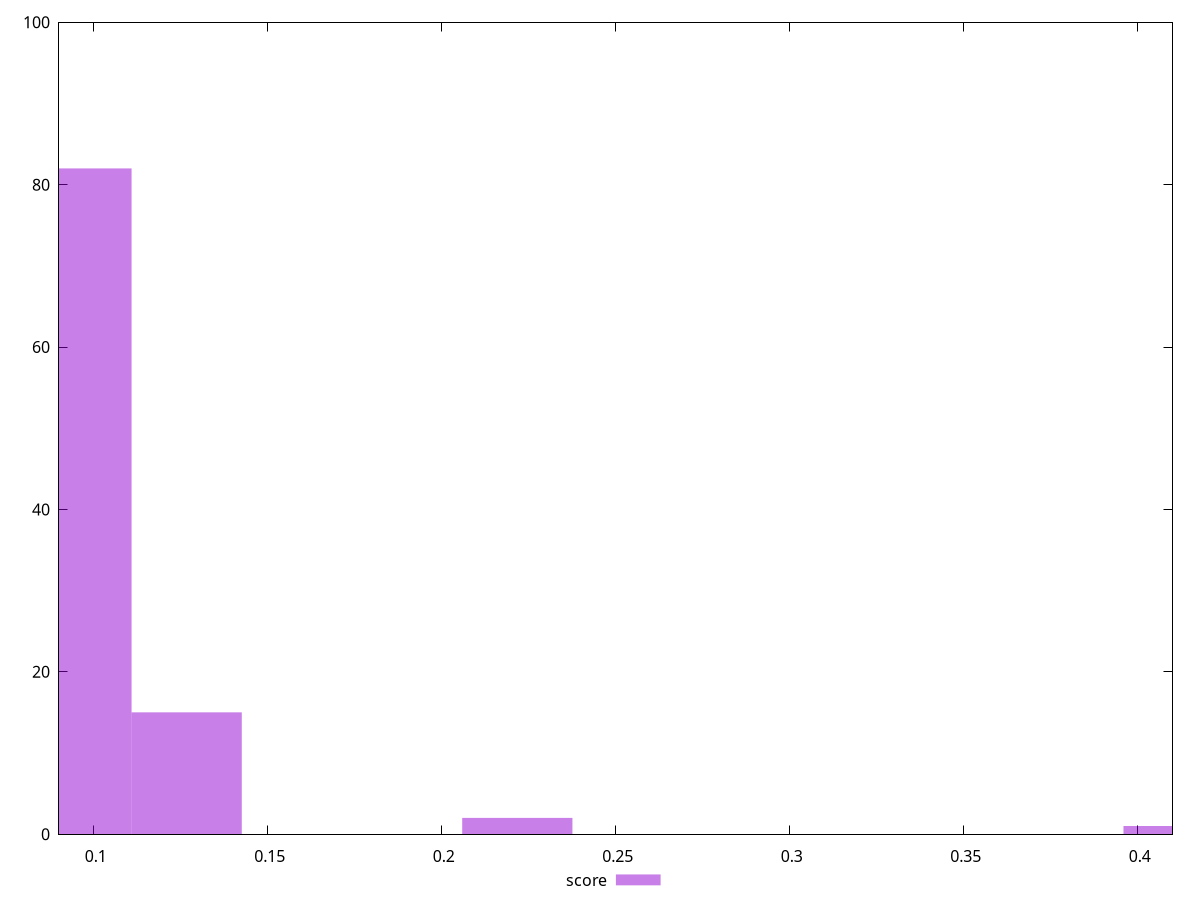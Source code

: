reset

$score <<EOF
0.22171092101328907 2
0.09501896614855246 82
0.1266919548647366 15
0.411748853310394 1
EOF

set key outside below
set boxwidth 0.03167298871618415
set xrange [0.09:0.41]
set yrange [0:100]
set trange [0:100]
set style fill transparent solid 0.5 noborder
set terminal svg size 640, 490 enhanced background rgb 'white'
set output "reports/report_00030_2021-02-24T20-42-31.540Z/unused-javascript/samples/astro/score/histogram.svg"

plot $score title "score" with boxes

reset
